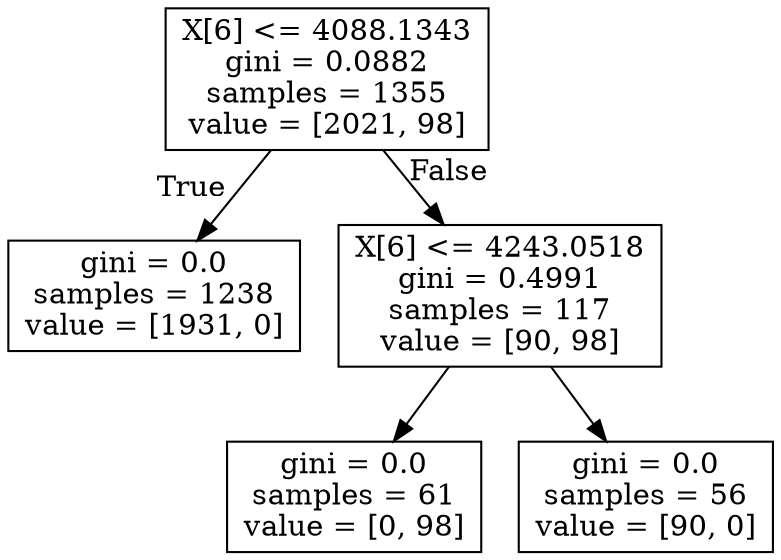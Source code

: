 digraph Tree {
node [shape=box] ;
0 [label="X[6] <= 4088.1343\ngini = 0.0882\nsamples = 1355\nvalue = [2021, 98]"] ;
1 [label="gini = 0.0\nsamples = 1238\nvalue = [1931, 0]"] ;
0 -> 1 [labeldistance=2.5, labelangle=45, headlabel="True"] ;
2 [label="X[6] <= 4243.0518\ngini = 0.4991\nsamples = 117\nvalue = [90, 98]"] ;
0 -> 2 [labeldistance=2.5, labelangle=-45, headlabel="False"] ;
3 [label="gini = 0.0\nsamples = 61\nvalue = [0, 98]"] ;
2 -> 3 ;
4 [label="gini = 0.0\nsamples = 56\nvalue = [90, 0]"] ;
2 -> 4 ;
}
